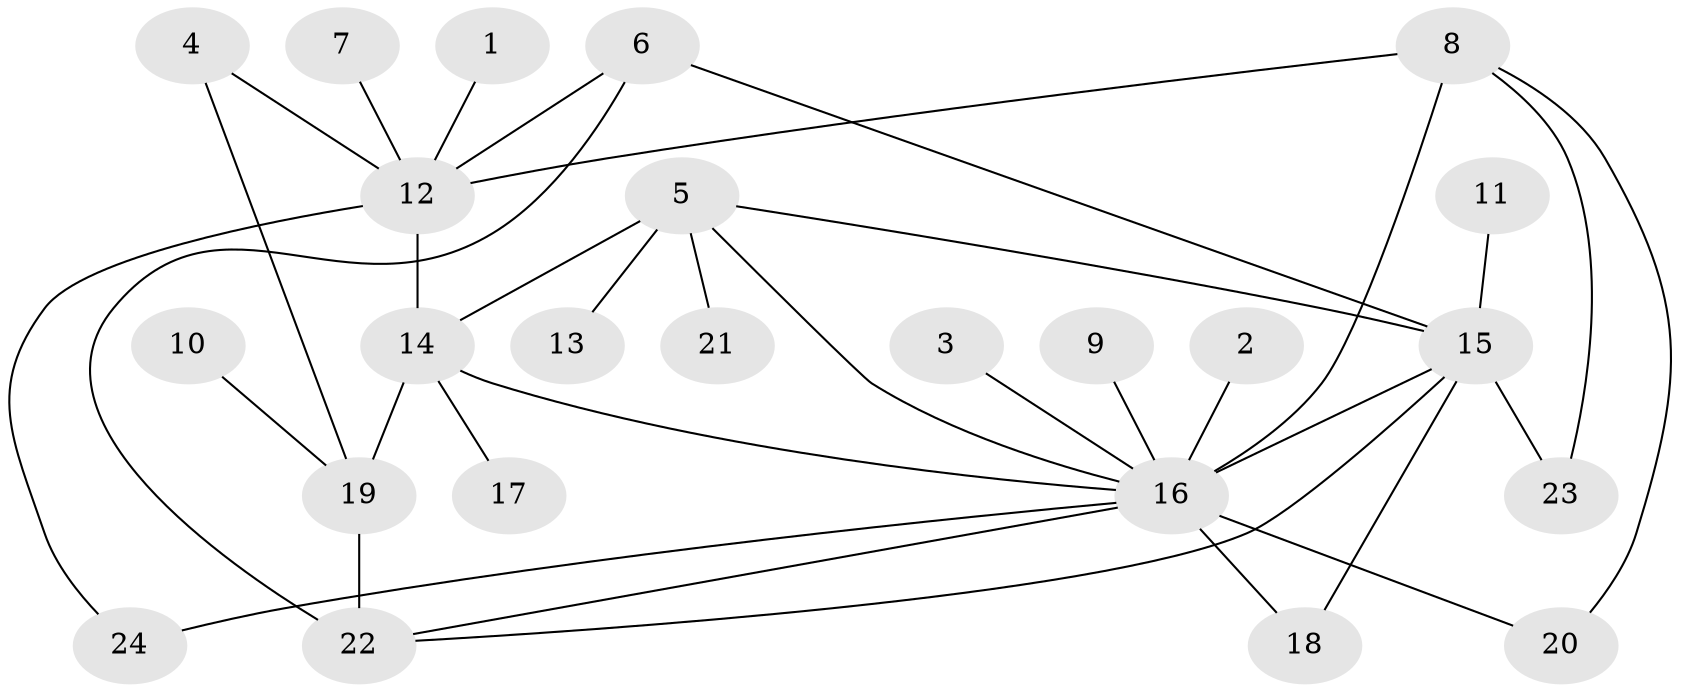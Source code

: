 // original degree distribution, {7: 0.013888888888888888, 9: 0.027777777777777776, 2: 0.2638888888888889, 4: 0.027777777777777776, 5: 0.041666666666666664, 15: 0.013888888888888888, 11: 0.013888888888888888, 6: 0.041666666666666664, 1: 0.5, 3: 0.05555555555555555}
// Generated by graph-tools (version 1.1) at 2025/37/03/04/25 23:37:34]
// undirected, 24 vertices, 35 edges
graph export_dot {
  node [color=gray90,style=filled];
  1;
  2;
  3;
  4;
  5;
  6;
  7;
  8;
  9;
  10;
  11;
  12;
  13;
  14;
  15;
  16;
  17;
  18;
  19;
  20;
  21;
  22;
  23;
  24;
  1 -- 12 [weight=1.0];
  2 -- 16 [weight=1.0];
  3 -- 16 [weight=1.0];
  4 -- 12 [weight=1.0];
  4 -- 19 [weight=1.0];
  5 -- 13 [weight=1.0];
  5 -- 14 [weight=2.0];
  5 -- 15 [weight=1.0];
  5 -- 16 [weight=1.0];
  5 -- 21 [weight=1.0];
  6 -- 12 [weight=2.0];
  6 -- 15 [weight=1.0];
  6 -- 22 [weight=1.0];
  7 -- 12 [weight=1.0];
  8 -- 12 [weight=1.0];
  8 -- 16 [weight=1.0];
  8 -- 20 [weight=1.0];
  8 -- 23 [weight=1.0];
  9 -- 16 [weight=1.0];
  10 -- 19 [weight=1.0];
  11 -- 15 [weight=1.0];
  12 -- 14 [weight=1.0];
  12 -- 24 [weight=1.0];
  14 -- 16 [weight=1.0];
  14 -- 17 [weight=1.0];
  14 -- 19 [weight=2.0];
  15 -- 16 [weight=1.0];
  15 -- 18 [weight=2.0];
  15 -- 22 [weight=1.0];
  15 -- 23 [weight=1.0];
  16 -- 18 [weight=2.0];
  16 -- 20 [weight=1.0];
  16 -- 22 [weight=1.0];
  16 -- 24 [weight=1.0];
  19 -- 22 [weight=2.0];
}
